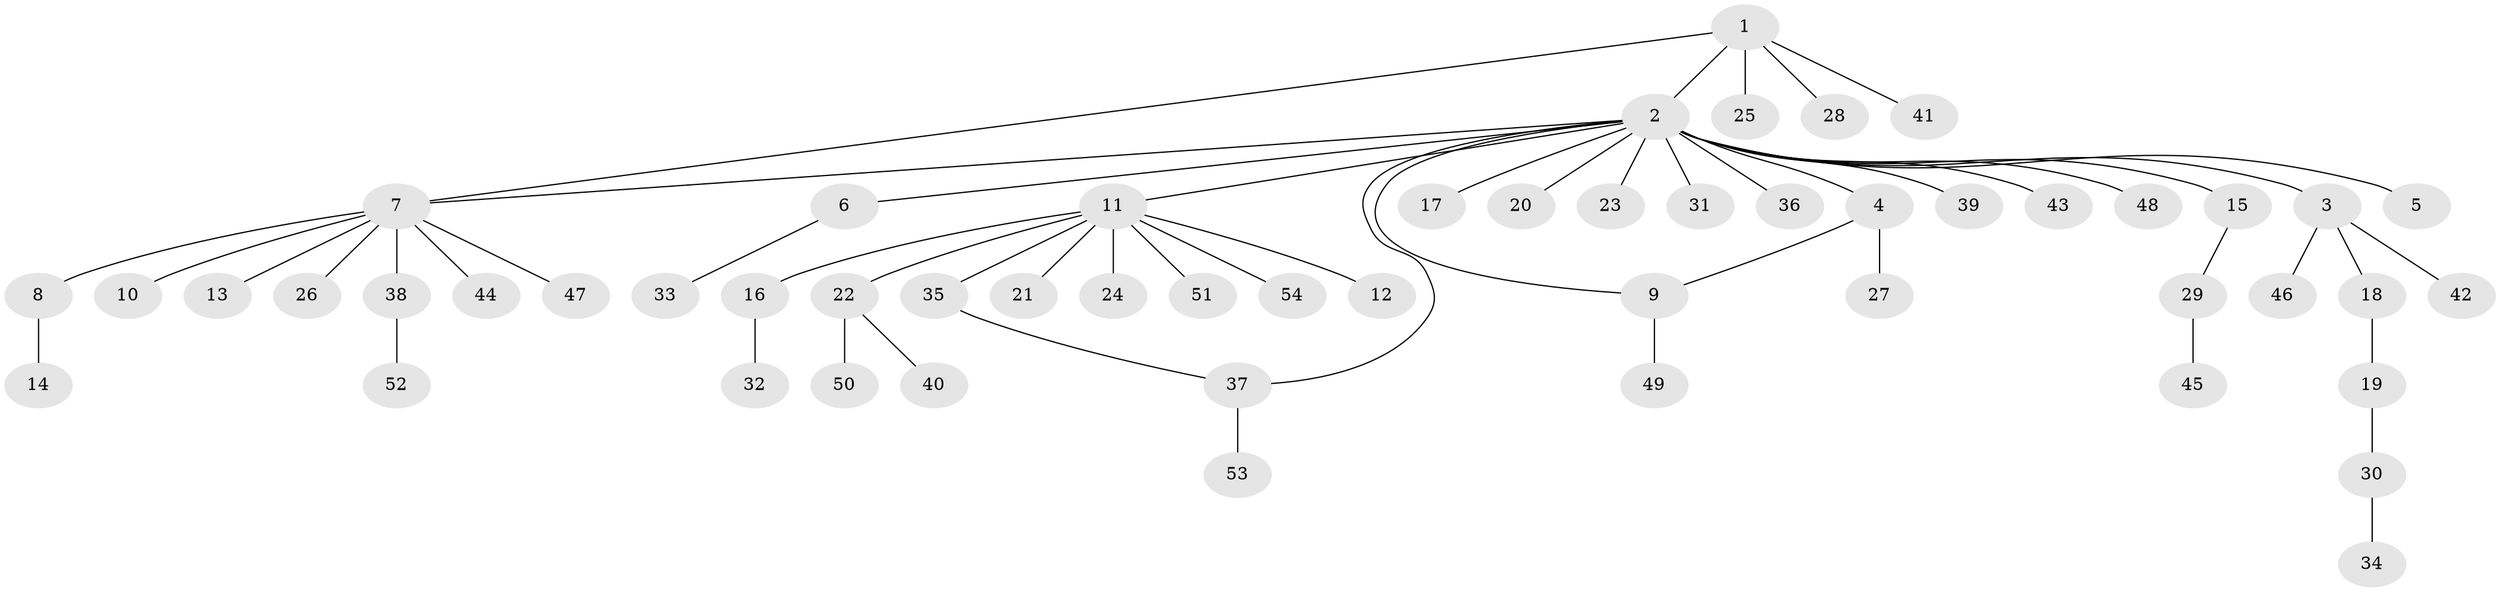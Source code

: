 // coarse degree distribution, {11: 0.024390243902439025, 15: 0.024390243902439025, 3: 0.04878048780487805, 1: 0.7560975609756098, 9: 0.024390243902439025, 2: 0.12195121951219512}
// Generated by graph-tools (version 1.1) at 2025/41/03/06/25 10:41:48]
// undirected, 54 vertices, 56 edges
graph export_dot {
graph [start="1"]
  node [color=gray90,style=filled];
  1;
  2;
  3;
  4;
  5;
  6;
  7;
  8;
  9;
  10;
  11;
  12;
  13;
  14;
  15;
  16;
  17;
  18;
  19;
  20;
  21;
  22;
  23;
  24;
  25;
  26;
  27;
  28;
  29;
  30;
  31;
  32;
  33;
  34;
  35;
  36;
  37;
  38;
  39;
  40;
  41;
  42;
  43;
  44;
  45;
  46;
  47;
  48;
  49;
  50;
  51;
  52;
  53;
  54;
  1 -- 2;
  1 -- 7;
  1 -- 25;
  1 -- 28;
  1 -- 41;
  2 -- 3;
  2 -- 4;
  2 -- 5;
  2 -- 6;
  2 -- 7;
  2 -- 9;
  2 -- 11;
  2 -- 15;
  2 -- 17;
  2 -- 20;
  2 -- 23;
  2 -- 31;
  2 -- 36;
  2 -- 37;
  2 -- 39;
  2 -- 43;
  2 -- 48;
  3 -- 18;
  3 -- 42;
  3 -- 46;
  4 -- 9;
  4 -- 27;
  6 -- 33;
  7 -- 8;
  7 -- 10;
  7 -- 13;
  7 -- 26;
  7 -- 38;
  7 -- 44;
  7 -- 47;
  8 -- 14;
  9 -- 49;
  11 -- 12;
  11 -- 16;
  11 -- 21;
  11 -- 22;
  11 -- 24;
  11 -- 35;
  11 -- 51;
  11 -- 54;
  15 -- 29;
  16 -- 32;
  18 -- 19;
  19 -- 30;
  22 -- 40;
  22 -- 50;
  29 -- 45;
  30 -- 34;
  35 -- 37;
  37 -- 53;
  38 -- 52;
}
